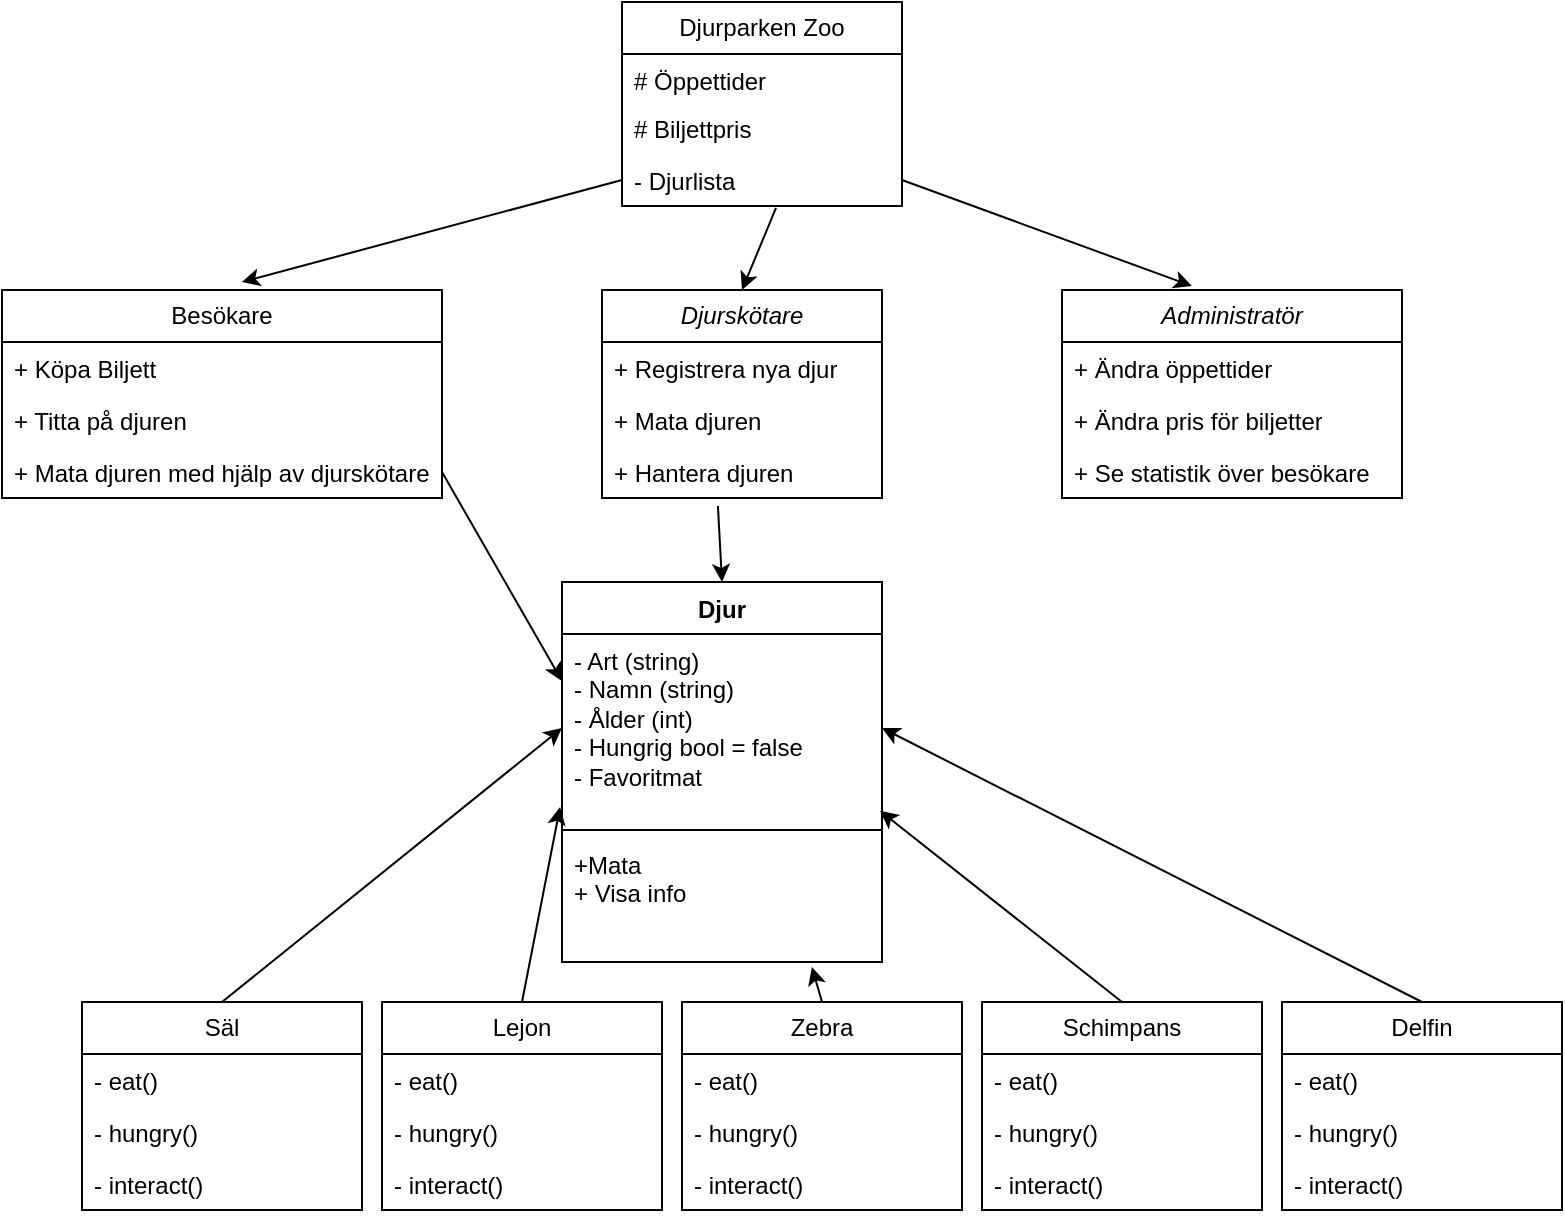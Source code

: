 <mxfile version="24.4.4" type="github">
  <diagram id="C5RBs43oDa-KdzZeNtuy" name="Page-1">
    <mxGraphModel dx="954" dy="581" grid="1" gridSize="10" guides="1" tooltips="1" connect="1" arrows="1" fold="1" page="1" pageScale="1" pageWidth="827" pageHeight="1169" math="0" shadow="0">
      <root>
        <mxCell id="WIyWlLk6GJQsqaUBKTNV-0" />
        <mxCell id="WIyWlLk6GJQsqaUBKTNV-1" parent="WIyWlLk6GJQsqaUBKTNV-0" />
        <mxCell id="AJCJ4tNktG-tbAgGpRVh-4" value="Djurparken Zoo" style="swimlane;fontStyle=0;childLayout=stackLayout;horizontal=1;startSize=26;fillColor=none;horizontalStack=0;resizeParent=1;resizeParentMax=0;resizeLast=0;collapsible=1;marginBottom=0;whiteSpace=wrap;html=1;" parent="WIyWlLk6GJQsqaUBKTNV-1" vertex="1">
          <mxGeometry x="330" width="140" height="102" as="geometry" />
        </mxCell>
        <mxCell id="AJCJ4tNktG-tbAgGpRVh-5" value="# Öppettider" style="text;strokeColor=none;fillColor=none;align=left;verticalAlign=top;spacingLeft=4;spacingRight=4;overflow=hidden;rotatable=0;points=[[0,0.5],[1,0.5]];portConstraint=eastwest;whiteSpace=wrap;html=1;" parent="AJCJ4tNktG-tbAgGpRVh-4" vertex="1">
          <mxGeometry y="26" width="140" height="24" as="geometry" />
        </mxCell>
        <mxCell id="AJCJ4tNktG-tbAgGpRVh-6" value="# Biljettpris" style="text;strokeColor=none;fillColor=none;align=left;verticalAlign=top;spacingLeft=4;spacingRight=4;overflow=hidden;rotatable=0;points=[[0,0.5],[1,0.5]];portConstraint=eastwest;whiteSpace=wrap;html=1;" parent="AJCJ4tNktG-tbAgGpRVh-4" vertex="1">
          <mxGeometry y="50" width="140" height="26" as="geometry" />
        </mxCell>
        <mxCell id="AJCJ4tNktG-tbAgGpRVh-7" value="&lt;div&gt;- Djurlista&lt;/div&gt;" style="text;strokeColor=none;fillColor=none;align=left;verticalAlign=top;spacingLeft=4;spacingRight=4;overflow=hidden;rotatable=0;points=[[0,0.5],[1,0.5]];portConstraint=eastwest;whiteSpace=wrap;html=1;" parent="AJCJ4tNktG-tbAgGpRVh-4" vertex="1">
          <mxGeometry y="76" width="140" height="26" as="geometry" />
        </mxCell>
        <mxCell id="AJCJ4tNktG-tbAgGpRVh-26" value="Besökare" style="swimlane;fontStyle=0;childLayout=stackLayout;horizontal=1;startSize=26;fillColor=none;horizontalStack=0;resizeParent=1;resizeParentMax=0;resizeLast=0;collapsible=1;marginBottom=0;whiteSpace=wrap;html=1;" parent="WIyWlLk6GJQsqaUBKTNV-1" vertex="1">
          <mxGeometry x="20" y="144" width="220" height="104" as="geometry" />
        </mxCell>
        <mxCell id="AJCJ4tNktG-tbAgGpRVh-27" value="+ Köpa Biljett&lt;div style=&quot;padding: 0px; margin: 0px;&quot;&gt;&lt;br style=&quot;padding: 0px; margin: 0px; text-wrap: nowrap;&quot;&gt;&lt;/div&gt;" style="text;strokeColor=none;fillColor=none;align=left;verticalAlign=top;spacingLeft=4;spacingRight=4;overflow=hidden;rotatable=0;points=[[0,0.5],[1,0.5]];portConstraint=eastwest;whiteSpace=wrap;html=1;" parent="AJCJ4tNktG-tbAgGpRVh-26" vertex="1">
          <mxGeometry y="26" width="220" height="26" as="geometry" />
        </mxCell>
        <mxCell id="AJCJ4tNktG-tbAgGpRVh-28" value="+ Titta på djuren&lt;div style=&quot;padding: 0px; margin: 0px;&quot;&gt;&lt;br style=&quot;padding: 0px; margin: 0px; text-wrap: nowrap;&quot;&gt;&lt;/div&gt;" style="text;strokeColor=none;fillColor=none;align=left;verticalAlign=top;spacingLeft=4;spacingRight=4;overflow=hidden;rotatable=0;points=[[0,0.5],[1,0.5]];portConstraint=eastwest;whiteSpace=wrap;html=1;" parent="AJCJ4tNktG-tbAgGpRVh-26" vertex="1">
          <mxGeometry y="52" width="220" height="26" as="geometry" />
        </mxCell>
        <mxCell id="AJCJ4tNktG-tbAgGpRVh-29" value="+ Mata djuren med hjälp av djurskötare&lt;div style=&quot;padding: 0px; margin: 0px;&quot;&gt;&lt;br style=&quot;padding: 0px; margin: 0px; text-wrap: nowrap;&quot;&gt;&lt;/div&gt;" style="text;strokeColor=none;fillColor=none;align=left;verticalAlign=top;spacingLeft=4;spacingRight=4;overflow=hidden;rotatable=0;points=[[0,0.5],[1,0.5]];portConstraint=eastwest;whiteSpace=wrap;html=1;" parent="AJCJ4tNktG-tbAgGpRVh-26" vertex="1">
          <mxGeometry y="78" width="220" height="26" as="geometry" />
        </mxCell>
        <mxCell id="AJCJ4tNktG-tbAgGpRVh-34" value="&lt;span style=&quot;font-style: italic; text-wrap: nowrap;&quot;&gt;Djurskötare&lt;/span&gt;" style="swimlane;fontStyle=0;childLayout=stackLayout;horizontal=1;startSize=26;fillColor=none;horizontalStack=0;resizeParent=1;resizeParentMax=0;resizeLast=0;collapsible=1;marginBottom=0;whiteSpace=wrap;html=1;" parent="WIyWlLk6GJQsqaUBKTNV-1" vertex="1">
          <mxGeometry x="320" y="144" width="140" height="104" as="geometry" />
        </mxCell>
        <mxCell id="AJCJ4tNktG-tbAgGpRVh-35" value="&lt;span style=&quot;text-wrap: nowrap;&quot;&gt;+ Registrera nya djur&lt;/span&gt;" style="text;strokeColor=none;fillColor=none;align=left;verticalAlign=top;spacingLeft=4;spacingRight=4;overflow=hidden;rotatable=0;points=[[0,0.5],[1,0.5]];portConstraint=eastwest;whiteSpace=wrap;html=1;" parent="AJCJ4tNktG-tbAgGpRVh-34" vertex="1">
          <mxGeometry y="26" width="140" height="26" as="geometry" />
        </mxCell>
        <mxCell id="AJCJ4tNktG-tbAgGpRVh-36" value="&lt;span style=&quot;text-wrap: nowrap;&quot;&gt;+ Mata djuren&lt;/span&gt;" style="text;strokeColor=none;fillColor=none;align=left;verticalAlign=top;spacingLeft=4;spacingRight=4;overflow=hidden;rotatable=0;points=[[0,0.5],[1,0.5]];portConstraint=eastwest;whiteSpace=wrap;html=1;" parent="AJCJ4tNktG-tbAgGpRVh-34" vertex="1">
          <mxGeometry y="52" width="140" height="26" as="geometry" />
        </mxCell>
        <mxCell id="AJCJ4tNktG-tbAgGpRVh-37" value="&lt;span style=&quot;text-wrap: nowrap;&quot;&gt;+ Hantera djuren&lt;/span&gt;" style="text;strokeColor=none;fillColor=none;align=left;verticalAlign=top;spacingLeft=4;spacingRight=4;overflow=hidden;rotatable=0;points=[[0,0.5],[1,0.5]];portConstraint=eastwest;whiteSpace=wrap;html=1;" parent="AJCJ4tNktG-tbAgGpRVh-34" vertex="1">
          <mxGeometry y="78" width="140" height="26" as="geometry" />
        </mxCell>
        <mxCell id="AJCJ4tNktG-tbAgGpRVh-38" value="&lt;span style=&quot;font-style: italic; text-wrap: nowrap;&quot;&gt;Administratör&lt;/span&gt;" style="swimlane;fontStyle=0;childLayout=stackLayout;horizontal=1;startSize=26;fillColor=none;horizontalStack=0;resizeParent=1;resizeParentMax=0;resizeLast=0;collapsible=1;marginBottom=0;whiteSpace=wrap;html=1;" parent="WIyWlLk6GJQsqaUBKTNV-1" vertex="1">
          <mxGeometry x="550" y="144" width="170" height="104" as="geometry" />
        </mxCell>
        <mxCell id="AJCJ4tNktG-tbAgGpRVh-39" value="&lt;span style=&quot;text-wrap: nowrap;&quot;&gt;+ Ändra öppettider&lt;/span&gt;" style="text;strokeColor=none;fillColor=none;align=left;verticalAlign=top;spacingLeft=4;spacingRight=4;overflow=hidden;rotatable=0;points=[[0,0.5],[1,0.5]];portConstraint=eastwest;whiteSpace=wrap;html=1;" parent="AJCJ4tNktG-tbAgGpRVh-38" vertex="1">
          <mxGeometry y="26" width="170" height="26" as="geometry" />
        </mxCell>
        <mxCell id="AJCJ4tNktG-tbAgGpRVh-40" value="&lt;span style=&quot;text-wrap: nowrap;&quot;&gt;+ Ändra pris för biljetter&lt;/span&gt;" style="text;strokeColor=none;fillColor=none;align=left;verticalAlign=top;spacingLeft=4;spacingRight=4;overflow=hidden;rotatable=0;points=[[0,0.5],[1,0.5]];portConstraint=eastwest;whiteSpace=wrap;html=1;" parent="AJCJ4tNktG-tbAgGpRVh-38" vertex="1">
          <mxGeometry y="52" width="170" height="26" as="geometry" />
        </mxCell>
        <mxCell id="AJCJ4tNktG-tbAgGpRVh-41" value="&lt;span style=&quot;text-wrap: nowrap;&quot;&gt;+ Se statistik över besökare&lt;/span&gt;" style="text;strokeColor=none;fillColor=none;align=left;verticalAlign=top;spacingLeft=4;spacingRight=4;overflow=hidden;rotatable=0;points=[[0,0.5],[1,0.5]];portConstraint=eastwest;whiteSpace=wrap;html=1;" parent="AJCJ4tNktG-tbAgGpRVh-38" vertex="1">
          <mxGeometry y="78" width="170" height="26" as="geometry" />
        </mxCell>
        <mxCell id="AJCJ4tNktG-tbAgGpRVh-42" value="Djur" style="swimlane;fontStyle=1;align=center;verticalAlign=top;childLayout=stackLayout;horizontal=1;startSize=26;horizontalStack=0;resizeParent=1;resizeParentMax=0;resizeLast=0;collapsible=1;marginBottom=0;whiteSpace=wrap;html=1;" parent="WIyWlLk6GJQsqaUBKTNV-1" vertex="1">
          <mxGeometry x="300" y="290" width="160" height="190" as="geometry" />
        </mxCell>
        <mxCell id="AJCJ4tNktG-tbAgGpRVh-43" value="- Art (string)&lt;div&gt;- Namn (string)&lt;/div&gt;&lt;div&gt;- Ålder (int)&lt;/div&gt;&lt;div&gt;- Hungrig bool = false&lt;/div&gt;&lt;div&gt;- Favoritmat&lt;/div&gt;" style="text;strokeColor=none;fillColor=none;align=left;verticalAlign=top;spacingLeft=4;spacingRight=4;overflow=hidden;rotatable=0;points=[[0,0.5],[1,0.5]];portConstraint=eastwest;whiteSpace=wrap;html=1;" parent="AJCJ4tNktG-tbAgGpRVh-42" vertex="1">
          <mxGeometry y="26" width="160" height="94" as="geometry" />
        </mxCell>
        <mxCell id="AJCJ4tNktG-tbAgGpRVh-44" value="" style="line;strokeWidth=1;fillColor=none;align=left;verticalAlign=middle;spacingTop=-1;spacingLeft=3;spacingRight=3;rotatable=0;labelPosition=right;points=[];portConstraint=eastwest;strokeColor=inherit;" parent="AJCJ4tNktG-tbAgGpRVh-42" vertex="1">
          <mxGeometry y="120" width="160" height="8" as="geometry" />
        </mxCell>
        <mxCell id="AJCJ4tNktG-tbAgGpRVh-45" value="+Mata&lt;div&gt;+ Visa info&lt;/div&gt;" style="text;strokeColor=none;fillColor=none;align=left;verticalAlign=top;spacingLeft=4;spacingRight=4;overflow=hidden;rotatable=0;points=[[0,0.5],[1,0.5]];portConstraint=eastwest;whiteSpace=wrap;html=1;" parent="AJCJ4tNktG-tbAgGpRVh-42" vertex="1">
          <mxGeometry y="128" width="160" height="62" as="geometry" />
        </mxCell>
        <mxCell id="ew51g129A87igddNbX6B-25" style="rounded=0;orthogonalLoop=1;jettySize=auto;html=1;exitX=0.5;exitY=0;exitDx=0;exitDy=0;entryX=0;entryY=0.5;entryDx=0;entryDy=0;" edge="1" parent="WIyWlLk6GJQsqaUBKTNV-1" source="ew51g129A87igddNbX6B-0" target="AJCJ4tNktG-tbAgGpRVh-43">
          <mxGeometry relative="1" as="geometry" />
        </mxCell>
        <mxCell id="ew51g129A87igddNbX6B-0" value="Säl" style="swimlane;fontStyle=0;childLayout=stackLayout;horizontal=1;startSize=26;fillColor=none;horizontalStack=0;resizeParent=1;resizeParentMax=0;resizeLast=0;collapsible=1;marginBottom=0;whiteSpace=wrap;html=1;" vertex="1" parent="WIyWlLk6GJQsqaUBKTNV-1">
          <mxGeometry x="60" y="500" width="140" height="104" as="geometry" />
        </mxCell>
        <mxCell id="ew51g129A87igddNbX6B-1" value="- eat()" style="text;strokeColor=none;fillColor=none;align=left;verticalAlign=top;spacingLeft=4;spacingRight=4;overflow=hidden;rotatable=0;points=[[0,0.5],[1,0.5]];portConstraint=eastwest;whiteSpace=wrap;html=1;" vertex="1" parent="ew51g129A87igddNbX6B-0">
          <mxGeometry y="26" width="140" height="26" as="geometry" />
        </mxCell>
        <mxCell id="ew51g129A87igddNbX6B-2" value="- hungry()" style="text;strokeColor=none;fillColor=none;align=left;verticalAlign=top;spacingLeft=4;spacingRight=4;overflow=hidden;rotatable=0;points=[[0,0.5],[1,0.5]];portConstraint=eastwest;whiteSpace=wrap;html=1;" vertex="1" parent="ew51g129A87igddNbX6B-0">
          <mxGeometry y="52" width="140" height="26" as="geometry" />
        </mxCell>
        <mxCell id="ew51g129A87igddNbX6B-3" value="- interact()" style="text;strokeColor=none;fillColor=none;align=left;verticalAlign=top;spacingLeft=4;spacingRight=4;overflow=hidden;rotatable=0;points=[[0,0.5],[1,0.5]];portConstraint=eastwest;whiteSpace=wrap;html=1;" vertex="1" parent="ew51g129A87igddNbX6B-0">
          <mxGeometry y="78" width="140" height="26" as="geometry" />
        </mxCell>
        <mxCell id="ew51g129A87igddNbX6B-5" value="Lejon" style="swimlane;fontStyle=0;childLayout=stackLayout;horizontal=1;startSize=26;fillColor=none;horizontalStack=0;resizeParent=1;resizeParentMax=0;resizeLast=0;collapsible=1;marginBottom=0;whiteSpace=wrap;html=1;" vertex="1" parent="WIyWlLk6GJQsqaUBKTNV-1">
          <mxGeometry x="210" y="500" width="140" height="104" as="geometry" />
        </mxCell>
        <mxCell id="ew51g129A87igddNbX6B-6" value="- eat()" style="text;strokeColor=none;fillColor=none;align=left;verticalAlign=top;spacingLeft=4;spacingRight=4;overflow=hidden;rotatable=0;points=[[0,0.5],[1,0.5]];portConstraint=eastwest;whiteSpace=wrap;html=1;" vertex="1" parent="ew51g129A87igddNbX6B-5">
          <mxGeometry y="26" width="140" height="26" as="geometry" />
        </mxCell>
        <mxCell id="ew51g129A87igddNbX6B-7" value="- hungry()" style="text;strokeColor=none;fillColor=none;align=left;verticalAlign=top;spacingLeft=4;spacingRight=4;overflow=hidden;rotatable=0;points=[[0,0.5],[1,0.5]];portConstraint=eastwest;whiteSpace=wrap;html=1;" vertex="1" parent="ew51g129A87igddNbX6B-5">
          <mxGeometry y="52" width="140" height="26" as="geometry" />
        </mxCell>
        <mxCell id="ew51g129A87igddNbX6B-8" value="- interact()" style="text;strokeColor=none;fillColor=none;align=left;verticalAlign=top;spacingLeft=4;spacingRight=4;overflow=hidden;rotatable=0;points=[[0,0.5],[1,0.5]];portConstraint=eastwest;whiteSpace=wrap;html=1;" vertex="1" parent="ew51g129A87igddNbX6B-5">
          <mxGeometry y="78" width="140" height="26" as="geometry" />
        </mxCell>
        <mxCell id="ew51g129A87igddNbX6B-9" value="Zebra" style="swimlane;fontStyle=0;childLayout=stackLayout;horizontal=1;startSize=26;fillColor=none;horizontalStack=0;resizeParent=1;resizeParentMax=0;resizeLast=0;collapsible=1;marginBottom=0;whiteSpace=wrap;html=1;" vertex="1" parent="WIyWlLk6GJQsqaUBKTNV-1">
          <mxGeometry x="360" y="500" width="140" height="104" as="geometry" />
        </mxCell>
        <mxCell id="ew51g129A87igddNbX6B-10" value="- eat()" style="text;strokeColor=none;fillColor=none;align=left;verticalAlign=top;spacingLeft=4;spacingRight=4;overflow=hidden;rotatable=0;points=[[0,0.5],[1,0.5]];portConstraint=eastwest;whiteSpace=wrap;html=1;" vertex="1" parent="ew51g129A87igddNbX6B-9">
          <mxGeometry y="26" width="140" height="26" as="geometry" />
        </mxCell>
        <mxCell id="ew51g129A87igddNbX6B-11" value="- hungry()" style="text;strokeColor=none;fillColor=none;align=left;verticalAlign=top;spacingLeft=4;spacingRight=4;overflow=hidden;rotatable=0;points=[[0,0.5],[1,0.5]];portConstraint=eastwest;whiteSpace=wrap;html=1;" vertex="1" parent="ew51g129A87igddNbX6B-9">
          <mxGeometry y="52" width="140" height="26" as="geometry" />
        </mxCell>
        <mxCell id="ew51g129A87igddNbX6B-12" value="- interact()" style="text;strokeColor=none;fillColor=none;align=left;verticalAlign=top;spacingLeft=4;spacingRight=4;overflow=hidden;rotatable=0;points=[[0,0.5],[1,0.5]];portConstraint=eastwest;whiteSpace=wrap;html=1;" vertex="1" parent="ew51g129A87igddNbX6B-9">
          <mxGeometry y="78" width="140" height="26" as="geometry" />
        </mxCell>
        <mxCell id="ew51g129A87igddNbX6B-13" value="Schimpans" style="swimlane;fontStyle=0;childLayout=stackLayout;horizontal=1;startSize=26;fillColor=none;horizontalStack=0;resizeParent=1;resizeParentMax=0;resizeLast=0;collapsible=1;marginBottom=0;whiteSpace=wrap;html=1;" vertex="1" parent="WIyWlLk6GJQsqaUBKTNV-1">
          <mxGeometry x="510" y="500" width="140" height="104" as="geometry" />
        </mxCell>
        <mxCell id="ew51g129A87igddNbX6B-14" value="- eat()" style="text;strokeColor=none;fillColor=none;align=left;verticalAlign=top;spacingLeft=4;spacingRight=4;overflow=hidden;rotatable=0;points=[[0,0.5],[1,0.5]];portConstraint=eastwest;whiteSpace=wrap;html=1;" vertex="1" parent="ew51g129A87igddNbX6B-13">
          <mxGeometry y="26" width="140" height="26" as="geometry" />
        </mxCell>
        <mxCell id="ew51g129A87igddNbX6B-15" value="- hungry()" style="text;strokeColor=none;fillColor=none;align=left;verticalAlign=top;spacingLeft=4;spacingRight=4;overflow=hidden;rotatable=0;points=[[0,0.5],[1,0.5]];portConstraint=eastwest;whiteSpace=wrap;html=1;" vertex="1" parent="ew51g129A87igddNbX6B-13">
          <mxGeometry y="52" width="140" height="26" as="geometry" />
        </mxCell>
        <mxCell id="ew51g129A87igddNbX6B-16" value="- interact()" style="text;strokeColor=none;fillColor=none;align=left;verticalAlign=top;spacingLeft=4;spacingRight=4;overflow=hidden;rotatable=0;points=[[0,0.5],[1,0.5]];portConstraint=eastwest;whiteSpace=wrap;html=1;" vertex="1" parent="ew51g129A87igddNbX6B-13">
          <mxGeometry y="78" width="140" height="26" as="geometry" />
        </mxCell>
        <mxCell id="ew51g129A87igddNbX6B-29" style="rounded=0;orthogonalLoop=1;jettySize=auto;html=1;exitX=0.5;exitY=0;exitDx=0;exitDy=0;entryX=1;entryY=0.5;entryDx=0;entryDy=0;" edge="1" parent="WIyWlLk6GJQsqaUBKTNV-1" source="ew51g129A87igddNbX6B-17" target="AJCJ4tNktG-tbAgGpRVh-43">
          <mxGeometry relative="1" as="geometry" />
        </mxCell>
        <mxCell id="ew51g129A87igddNbX6B-17" value="Delfin" style="swimlane;fontStyle=0;childLayout=stackLayout;horizontal=1;startSize=26;fillColor=none;horizontalStack=0;resizeParent=1;resizeParentMax=0;resizeLast=0;collapsible=1;marginBottom=0;whiteSpace=wrap;html=1;" vertex="1" parent="WIyWlLk6GJQsqaUBKTNV-1">
          <mxGeometry x="660" y="500" width="140" height="104" as="geometry" />
        </mxCell>
        <mxCell id="ew51g129A87igddNbX6B-18" value="- eat()" style="text;strokeColor=none;fillColor=none;align=left;verticalAlign=top;spacingLeft=4;spacingRight=4;overflow=hidden;rotatable=0;points=[[0,0.5],[1,0.5]];portConstraint=eastwest;whiteSpace=wrap;html=1;" vertex="1" parent="ew51g129A87igddNbX6B-17">
          <mxGeometry y="26" width="140" height="26" as="geometry" />
        </mxCell>
        <mxCell id="ew51g129A87igddNbX6B-19" value="- hungry()" style="text;strokeColor=none;fillColor=none;align=left;verticalAlign=top;spacingLeft=4;spacingRight=4;overflow=hidden;rotatable=0;points=[[0,0.5],[1,0.5]];portConstraint=eastwest;whiteSpace=wrap;html=1;" vertex="1" parent="ew51g129A87igddNbX6B-17">
          <mxGeometry y="52" width="140" height="26" as="geometry" />
        </mxCell>
        <mxCell id="ew51g129A87igddNbX6B-20" value="- interact()" style="text;strokeColor=none;fillColor=none;align=left;verticalAlign=top;spacingLeft=4;spacingRight=4;overflow=hidden;rotatable=0;points=[[0,0.5],[1,0.5]];portConstraint=eastwest;whiteSpace=wrap;html=1;" vertex="1" parent="ew51g129A87igddNbX6B-17">
          <mxGeometry y="78" width="140" height="26" as="geometry" />
        </mxCell>
        <mxCell id="ew51g129A87igddNbX6B-26" style="rounded=0;orthogonalLoop=1;jettySize=auto;html=1;exitX=0.5;exitY=0;exitDx=0;exitDy=0;entryX=-0.006;entryY=0.92;entryDx=0;entryDy=0;entryPerimeter=0;" edge="1" parent="WIyWlLk6GJQsqaUBKTNV-1" source="ew51g129A87igddNbX6B-5" target="AJCJ4tNktG-tbAgGpRVh-43">
          <mxGeometry relative="1" as="geometry" />
        </mxCell>
        <mxCell id="ew51g129A87igddNbX6B-27" style="rounded=0;orthogonalLoop=1;jettySize=auto;html=1;exitX=0.5;exitY=0;exitDx=0;exitDy=0;entryX=0.781;entryY=1.04;entryDx=0;entryDy=0;entryPerimeter=0;" edge="1" parent="WIyWlLk6GJQsqaUBKTNV-1" source="ew51g129A87igddNbX6B-9" target="AJCJ4tNktG-tbAgGpRVh-45">
          <mxGeometry relative="1" as="geometry" />
        </mxCell>
        <mxCell id="ew51g129A87igddNbX6B-28" style="rounded=0;orthogonalLoop=1;jettySize=auto;html=1;exitX=0.5;exitY=0;exitDx=0;exitDy=0;entryX=0.994;entryY=0.941;entryDx=0;entryDy=0;entryPerimeter=0;" edge="1" parent="WIyWlLk6GJQsqaUBKTNV-1" source="ew51g129A87igddNbX6B-13" target="AJCJ4tNktG-tbAgGpRVh-43">
          <mxGeometry relative="1" as="geometry" />
        </mxCell>
        <mxCell id="ew51g129A87igddNbX6B-30" style="rounded=0;orthogonalLoop=1;jettySize=auto;html=1;exitX=1;exitY=0.5;exitDx=0;exitDy=0;entryX=0;entryY=0.25;entryDx=0;entryDy=0;entryPerimeter=0;" edge="1" parent="WIyWlLk6GJQsqaUBKTNV-1" source="AJCJ4tNktG-tbAgGpRVh-29" target="AJCJ4tNktG-tbAgGpRVh-43">
          <mxGeometry relative="1" as="geometry" />
        </mxCell>
        <mxCell id="ew51g129A87igddNbX6B-31" style="rounded=0;orthogonalLoop=1;jettySize=auto;html=1;exitX=0.414;exitY=1.154;exitDx=0;exitDy=0;entryX=0.5;entryY=0;entryDx=0;entryDy=0;exitPerimeter=0;" edge="1" parent="WIyWlLk6GJQsqaUBKTNV-1" source="AJCJ4tNktG-tbAgGpRVh-37" target="AJCJ4tNktG-tbAgGpRVh-42">
          <mxGeometry relative="1" as="geometry" />
        </mxCell>
        <mxCell id="ew51g129A87igddNbX6B-33" style="rounded=0;orthogonalLoop=1;jettySize=auto;html=1;exitX=0;exitY=0.5;exitDx=0;exitDy=0;entryX=0.545;entryY=-0.038;entryDx=0;entryDy=0;entryPerimeter=0;" edge="1" parent="WIyWlLk6GJQsqaUBKTNV-1" source="AJCJ4tNktG-tbAgGpRVh-7" target="AJCJ4tNktG-tbAgGpRVh-26">
          <mxGeometry relative="1" as="geometry" />
        </mxCell>
        <mxCell id="ew51g129A87igddNbX6B-34" style="rounded=0;orthogonalLoop=1;jettySize=auto;html=1;exitX=1;exitY=0.5;exitDx=0;exitDy=0;entryX=0.382;entryY=-0.019;entryDx=0;entryDy=0;entryPerimeter=0;" edge="1" parent="WIyWlLk6GJQsqaUBKTNV-1" source="AJCJ4tNktG-tbAgGpRVh-7" target="AJCJ4tNktG-tbAgGpRVh-38">
          <mxGeometry relative="1" as="geometry" />
        </mxCell>
        <mxCell id="ew51g129A87igddNbX6B-35" style="rounded=0;orthogonalLoop=1;jettySize=auto;html=1;exitX=0.55;exitY=1.038;exitDx=0;exitDy=0;entryX=0.5;entryY=0;entryDx=0;entryDy=0;exitPerimeter=0;" edge="1" parent="WIyWlLk6GJQsqaUBKTNV-1" source="AJCJ4tNktG-tbAgGpRVh-7" target="AJCJ4tNktG-tbAgGpRVh-34">
          <mxGeometry relative="1" as="geometry" />
        </mxCell>
      </root>
    </mxGraphModel>
  </diagram>
</mxfile>
